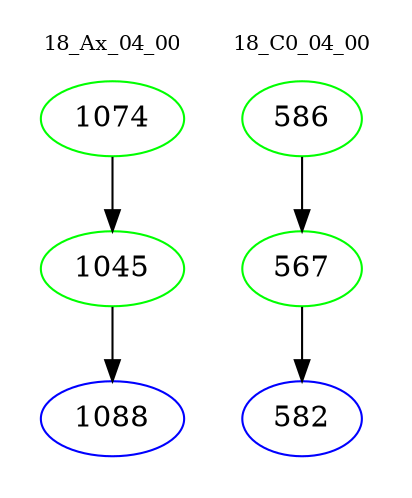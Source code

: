 digraph{
subgraph cluster_0 {
color = white
label = "18_Ax_04_00";
fontsize=10;
T0_1074 [label="1074", color="green"]
T0_1074 -> T0_1045 [color="black"]
T0_1045 [label="1045", color="green"]
T0_1045 -> T0_1088 [color="black"]
T0_1088 [label="1088", color="blue"]
}
subgraph cluster_1 {
color = white
label = "18_C0_04_00";
fontsize=10;
T1_586 [label="586", color="green"]
T1_586 -> T1_567 [color="black"]
T1_567 [label="567", color="green"]
T1_567 -> T1_582 [color="black"]
T1_582 [label="582", color="blue"]
}
}
